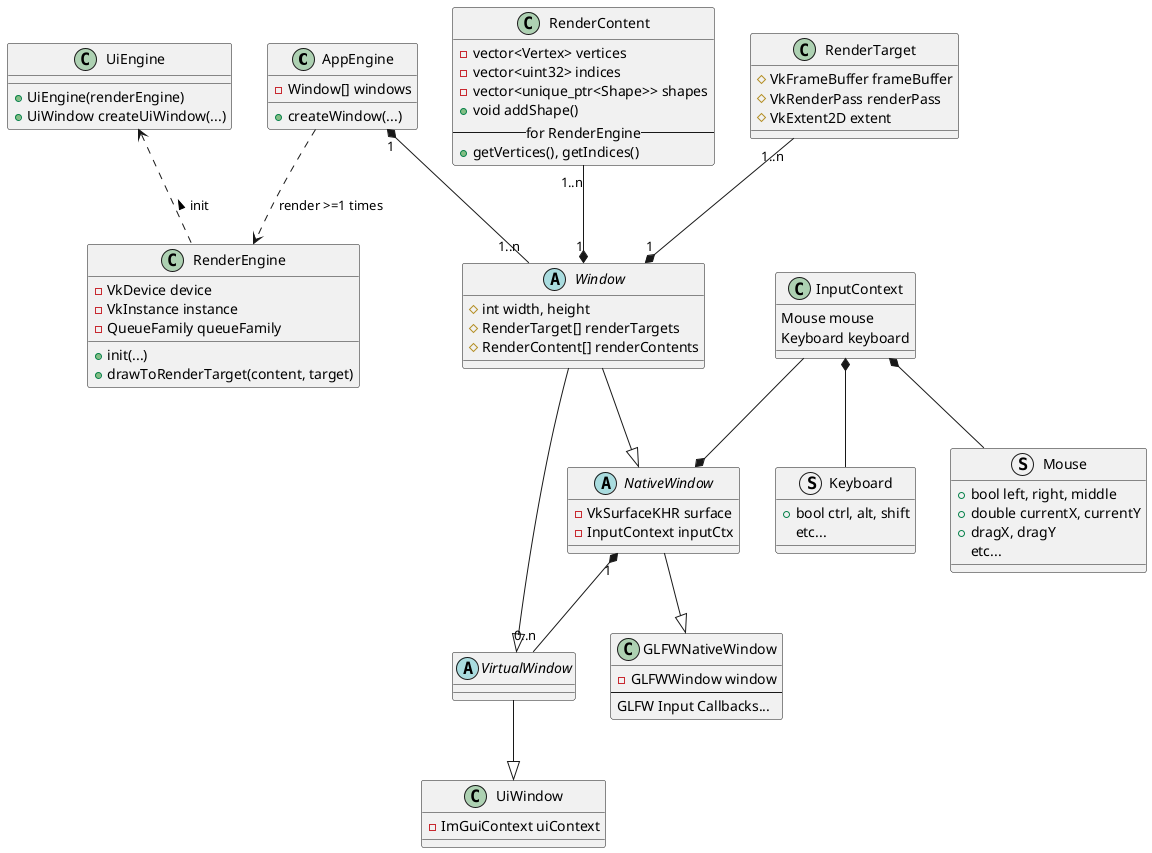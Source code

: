 @startuml overall-structure

' Engines ---------------
class AppEngine {
	- Window[] windows
	+ createWindow(...)
}

class RenderEngine {
	- VkDevice device
	- VkInstance instance
	- QueueFamily queueFamily

	+ init(...)
	+ drawToRenderTarget(content, target)
}

class UiEngine {
	+ UiEngine(renderEngine)
	+ UiWindow createUiWindow(...)
}

' Components ---------------
' Windows -----
abstract Window {
	# int width, height
	# RenderTarget[] renderTargets
	# RenderContent[] renderContents
}
abstract NativeWindow {
	- VkSurfaceKHR surface
	- InputContext inputCtx
}
class GLFWNativeWindow {
	- GLFWWindow window
	----
	GLFW Input Callbacks...
}

abstract VirtualWindow {}
class UiWindow {
	- ImGuiContext uiContext
}

' Context -----
class InputContext {
	Mouse mouse
	Keyboard keyboard
}

struct Mouse {
	+ bool left, right, middle
	+ double currentX, currentY
	+ dragX, dragY
	etc...
}

struct Keyboard {
	+ bool ctrl, alt, shift
	etc...
}

' Render Data -----
class RenderTarget {
	# VkFrameBuffer frameBuffer
	# VkRenderPass renderPass
	# VkExtent2D extent
}
class RenderContent {
	- vector<Vertex> vertices
	- vector<uint32> indices
	- vector<unique_ptr<Shape>> shapes
	+ void addShape()
	-- for RenderEngine --
	+ getVertices(), getIndices()
}

' Relations ---------------
AppEngine "1" *-- "1..n" Window

Window --|> NativeWindow
NativeWindow --|> GLFWNativeWindow
Window --|> VirtualWindow
VirtualWindow --|> UiWindow
NativeWindow "1" *-- "0..n" VirtualWindow

RenderTarget "1..n" --* "1" Window
RenderContent "1..n" --* "1" Window
InputContext --* NativeWindow

AppEngine ..> RenderEngine : render >=1 times
UiEngine <.. RenderEngine : < init

InputContext *-- Mouse
InputContext *-- Keyboard 

' Notes ---------------

@enduml